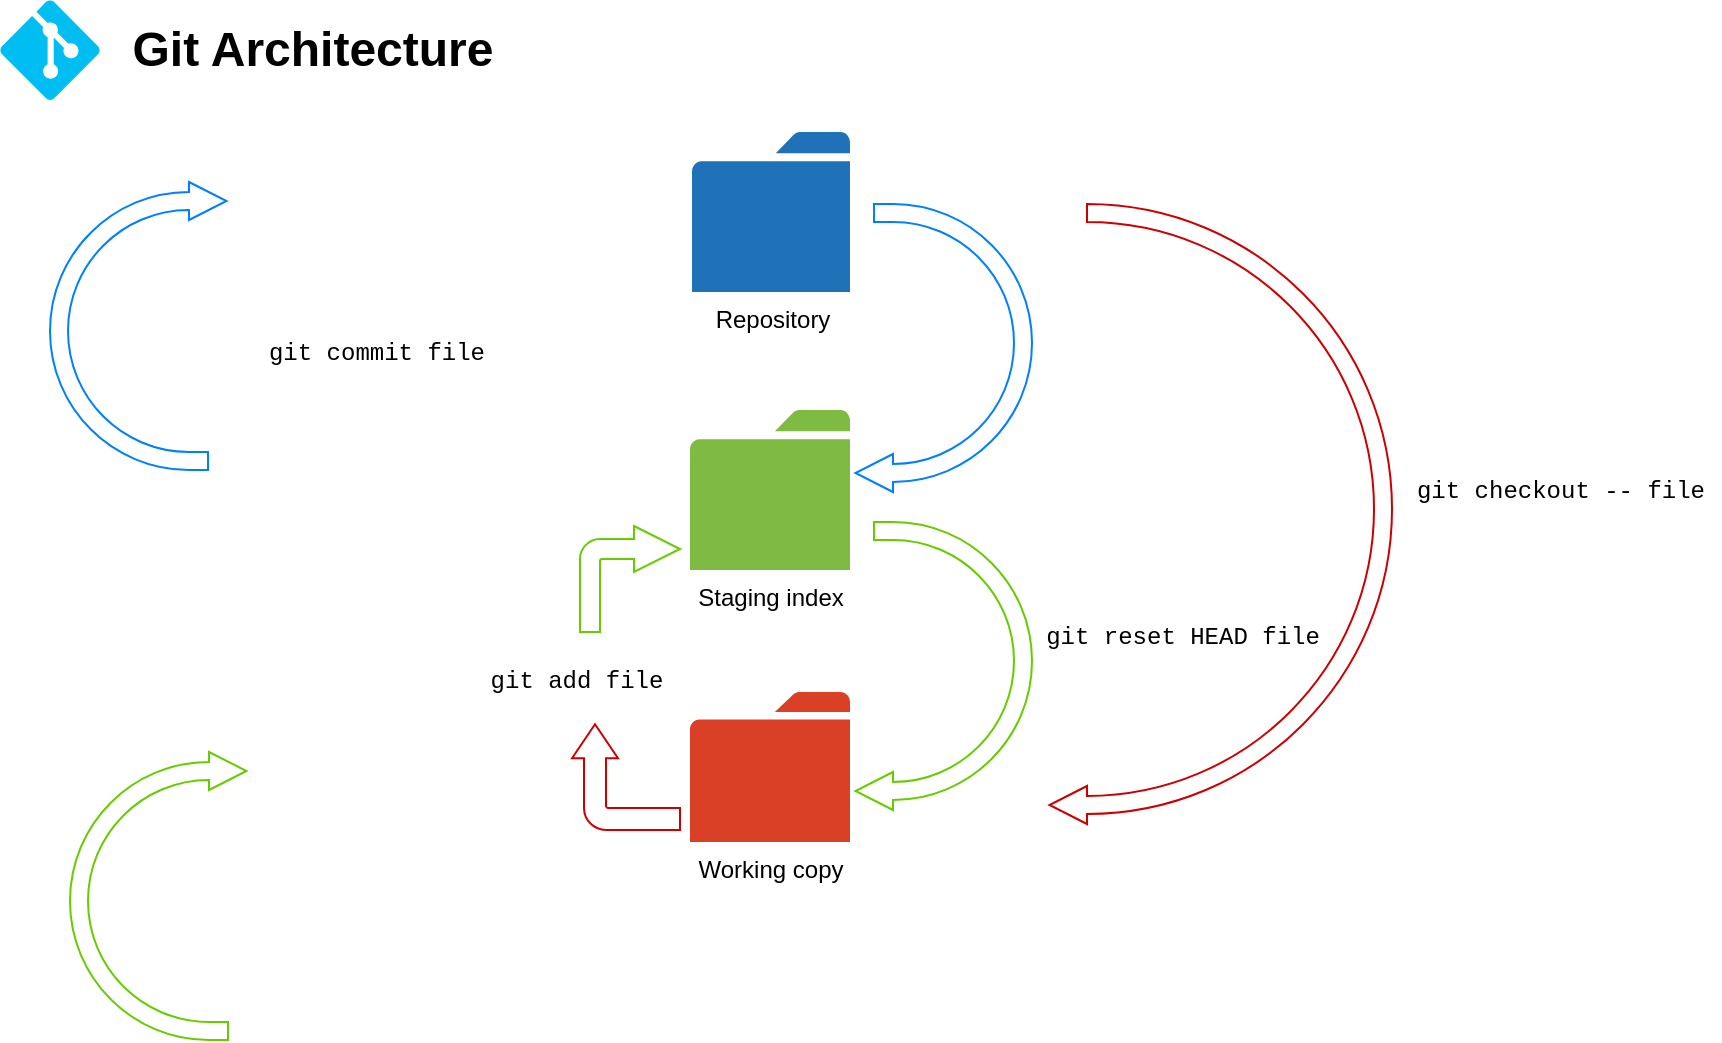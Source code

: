 <mxfile version="17.1.3" type="github">
  <diagram id="sUjo1DRn6kEamrfpw0mK" name="Page-1">
    <mxGraphModel dx="1422" dy="780" grid="1" gridSize="10" guides="1" tooltips="1" connect="1" arrows="1" fold="1" page="1" pageScale="1" pageWidth="850" pageHeight="1100" math="0" shadow="0">
      <root>
        <mxCell id="0" />
        <mxCell id="1" parent="0" />
        <mxCell id="2UVcR1djYALPvd4Yjzl5-1" value="" style="group" vertex="1" connectable="0" parent="1">
          <mxGeometry x="15" y="14" width="420" height="50" as="geometry" />
        </mxCell>
        <mxCell id="2UVcR1djYALPvd4Yjzl5-2" value="&lt;font size=&quot;1&quot;&gt;&lt;b style=&quot;font-size: 24px&quot;&gt;Git Architecture&lt;/b&gt;&lt;/font&gt;" style="text;html=1;resizable=0;autosize=1;align=center;verticalAlign=middle;points=[];fillColor=none;strokeColor=none;rounded=0;" vertex="1" parent="2UVcR1djYALPvd4Yjzl5-1">
          <mxGeometry x="56" y="15" width="200" height="20" as="geometry" />
        </mxCell>
        <mxCell id="2UVcR1djYALPvd4Yjzl5-3" value="" style="verticalLabelPosition=bottom;html=1;verticalAlign=top;align=center;strokeColor=none;fillColor=#00BEF2;shape=mxgraph.azure.git_repository;fontFamily=Verdana;fontSize=24;" vertex="1" parent="2UVcR1djYALPvd4Yjzl5-1">
          <mxGeometry width="50" height="50" as="geometry" />
        </mxCell>
        <mxCell id="2UVcR1djYALPvd4Yjzl5-4" value="Working copy" style="sketch=0;pointerEvents=1;shadow=0;dashed=0;html=1;strokeColor=none;labelPosition=center;verticalLabelPosition=bottom;verticalAlign=top;outlineConnect=0;align=center;shape=mxgraph.office.concepts.folder;fillColor=#DA4026;" vertex="1" parent="1">
          <mxGeometry x="360" y="360" width="80" height="75" as="geometry" />
        </mxCell>
        <mxCell id="2UVcR1djYALPvd4Yjzl5-5" value="Staging index" style="sketch=0;pointerEvents=1;shadow=0;dashed=0;html=1;strokeColor=none;labelPosition=center;verticalLabelPosition=bottom;verticalAlign=top;outlineConnect=0;align=center;shape=mxgraph.office.concepts.folder;fillColor=#7FBA42;" vertex="1" parent="1">
          <mxGeometry x="360" y="219" width="80" height="80" as="geometry" />
        </mxCell>
        <mxCell id="2UVcR1djYALPvd4Yjzl5-6" value="Repository" style="sketch=0;pointerEvents=1;shadow=0;dashed=0;html=1;strokeColor=none;labelPosition=center;verticalLabelPosition=bottom;verticalAlign=top;outlineConnect=0;align=center;shape=mxgraph.office.concepts.folder;fillColor=#2072B8;" vertex="1" parent="1">
          <mxGeometry x="361" y="80" width="79" height="80" as="geometry" />
        </mxCell>
        <mxCell id="2UVcR1djYALPvd4Yjzl5-16" value="" style="html=1;shadow=0;dashed=0;align=center;verticalAlign=middle;shape=mxgraph.arrows2.uTurnArrow;dy=4.5;arrowHead=19;dx2=18.75;strokeColor=#66CC00;" vertex="1" parent="1">
          <mxGeometry x="50" y="390" width="79" height="144" as="geometry" />
        </mxCell>
        <mxCell id="2UVcR1djYALPvd4Yjzl5-17" value="" style="html=1;shadow=0;dashed=0;align=center;verticalAlign=middle;shape=mxgraph.arrows2.uTurnArrow;dy=4.5;arrowHead=19;dx2=18.75;strokeColor=#007FFF;" vertex="1" parent="1">
          <mxGeometry x="40" y="105" width="79" height="144" as="geometry" />
        </mxCell>
        <mxCell id="2UVcR1djYALPvd4Yjzl5-22" value="&lt;font face=&quot;Courier New&quot;&gt;git add file&lt;/font&gt;" style="text;html=1;resizable=0;autosize=1;align=center;verticalAlign=middle;points=[];fillColor=none;strokeColor=none;rounded=0;" vertex="1" parent="1">
          <mxGeometry x="252.5" y="343.5" width="100" height="20" as="geometry" />
        </mxCell>
        <mxCell id="2UVcR1djYALPvd4Yjzl5-23" value="&lt;font face=&quot;Courier New&quot;&gt;git commit file&lt;/font&gt;" style="text;html=1;resizable=0;autosize=1;align=center;verticalAlign=middle;points=[];fillColor=none;strokeColor=none;rounded=0;" vertex="1" parent="1">
          <mxGeometry x="143" y="180" width="120" height="20" as="geometry" />
        </mxCell>
        <mxCell id="2UVcR1djYALPvd4Yjzl5-24" value="" style="html=1;shadow=0;dashed=0;align=center;verticalAlign=middle;shape=mxgraph.arrows2.uTurnArrow;dy=4.5;arrowHead=19;dx2=18.75;strokeColor=#007FFF;rotation=-180;" vertex="1" parent="1">
          <mxGeometry x="452" y="116" width="79" height="144" as="geometry" />
        </mxCell>
        <mxCell id="2UVcR1djYALPvd4Yjzl5-25" value="" style="html=1;shadow=0;dashed=0;align=center;verticalAlign=middle;shape=mxgraph.arrows2.uTurnArrow;dy=4.5;arrowHead=19;dx2=18.75;strokeColor=#66CC00;rotation=-180;" vertex="1" parent="1">
          <mxGeometry x="452" y="275" width="79" height="144" as="geometry" />
        </mxCell>
        <mxCell id="2UVcR1djYALPvd4Yjzl5-26" value="" style="html=1;shadow=0;dashed=0;align=center;verticalAlign=middle;shape=mxgraph.arrows2.uTurnArrow;dy=4.5;arrowHead=19;dx2=18.75;strokeColor=#CC0000;rotation=-180;" vertex="1" parent="1">
          <mxGeometry x="602" y="116" width="109" height="310" as="geometry" />
        </mxCell>
        <mxCell id="2UVcR1djYALPvd4Yjzl5-27" value="&lt;font face=&quot;Courier New&quot;&gt;git reset HEAD file&lt;/font&gt;" style="text;html=1;resizable=0;autosize=1;align=center;verticalAlign=middle;points=[];fillColor=none;strokeColor=none;rounded=0;" vertex="1" parent="1">
          <mxGeometry x="531" y="322" width="150" height="20" as="geometry" />
        </mxCell>
        <mxCell id="2UVcR1djYALPvd4Yjzl5-28" value="&lt;font face=&quot;Courier New&quot;&gt;git checkout -- file&lt;/font&gt;" style="text;html=1;resizable=0;autosize=1;align=center;verticalAlign=middle;points=[];fillColor=none;strokeColor=none;rounded=0;" vertex="1" parent="1">
          <mxGeometry x="715" y="249" width="160" height="20" as="geometry" />
        </mxCell>
        <mxCell id="2UVcR1djYALPvd4Yjzl5-29" value="" style="html=1;shadow=0;dashed=0;align=center;verticalAlign=middle;shape=mxgraph.arrows2.bendArrow;dy=5;dx=23;notch=0;arrowHead=23;rounded=1;fontFamily=Courier New;strokeColor=#66CC00;" vertex="1" parent="1">
          <mxGeometry x="305" y="277" width="50" height="53" as="geometry" />
        </mxCell>
        <mxCell id="2UVcR1djYALPvd4Yjzl5-32" value="" style="html=1;shadow=0;dashed=0;align=center;verticalAlign=middle;shape=mxgraph.arrows2.bendArrow;dy=5.5;dx=17;notch=0;arrowHead=23;rounded=1;fontFamily=Courier New;strokeColor=#CC0000;rotation=-90;" vertex="1" parent="1">
          <mxGeometry x="301.57" y="375.57" width="52.87" height="54" as="geometry" />
        </mxCell>
      </root>
    </mxGraphModel>
  </diagram>
</mxfile>
